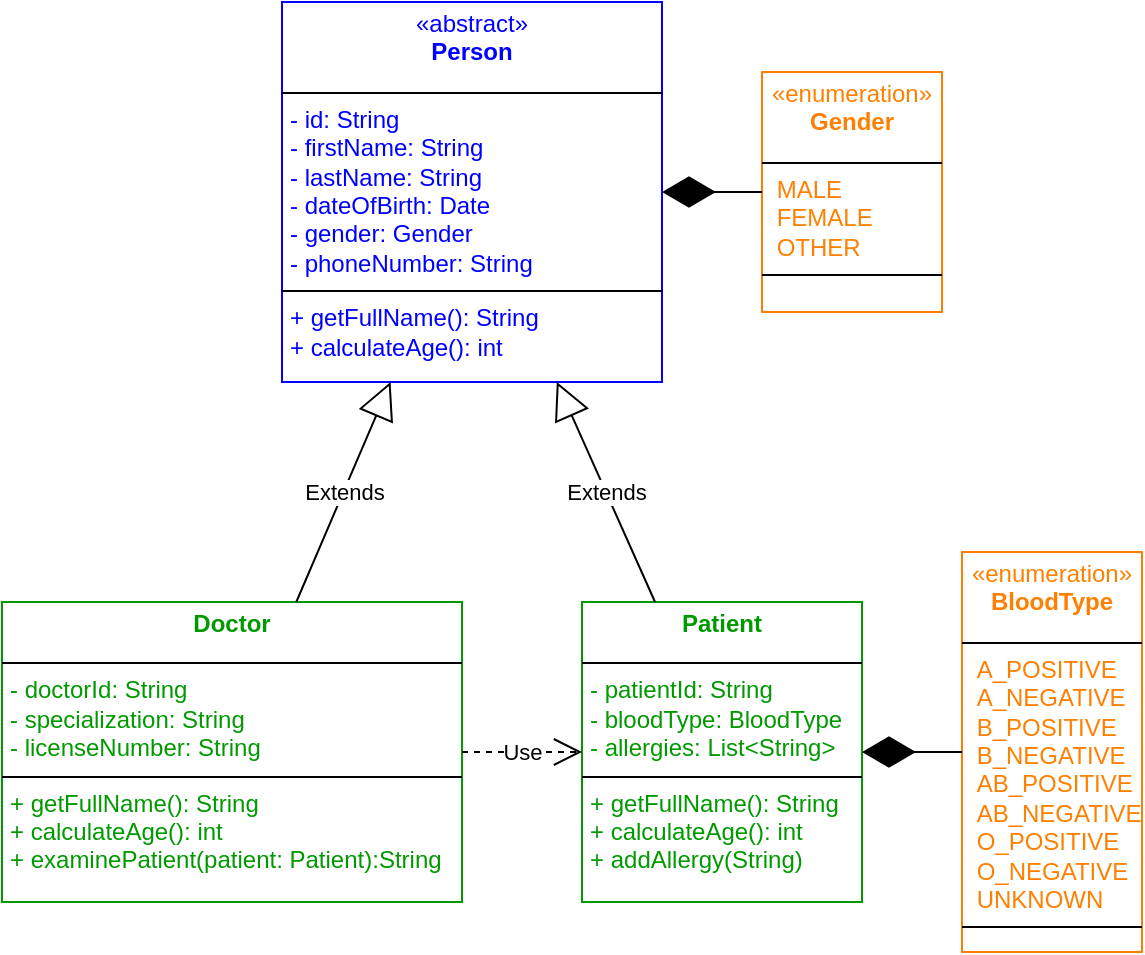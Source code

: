 <mxfile version="28.2.5">
  <diagram name="Страница — 1" id="XPojqk11kh-hMMRPMYDt">
    <mxGraphModel dx="280" dy="818" grid="1" gridSize="10" guides="1" tooltips="1" connect="1" arrows="1" fold="1" page="1" pageScale="1" pageWidth="827" pageHeight="1169" math="0" shadow="0">
      <root>
        <mxCell id="0" />
        <mxCell id="1" parent="0" />
        <mxCell id="mCPtaFAOJ0TVO9XsCDUP-1" value="&lt;p style=&quot;margin:0px;margin-top:4px;text-align:center;&quot;&gt;&lt;/p&gt;&lt;div style=&quot;text-align: center;&quot;&gt;&lt;font style=&quot;color: rgb(0, 0, 255);&quot;&gt;&lt;span style=&quot;background-color: transparent; text-align: left;&quot;&gt;«abstract&lt;/span&gt;&lt;span style=&quot;background-color: transparent; text-align: left;&quot;&gt;»&lt;/span&gt;&lt;/font&gt;&lt;/div&gt;&lt;div style=&quot;text-align: center;&quot;&gt;&lt;b style=&quot;background-color: transparent;&quot;&gt;&lt;font style=&quot;color: rgb(0, 0, 255);&quot;&gt;Person&lt;/font&gt;&lt;/b&gt;&lt;/div&gt;&lt;p&gt;&lt;/p&gt;&lt;hr size=&quot;1&quot; style=&quot;border-style:solid;&quot;&gt;&lt;p style=&quot;margin:0px;margin-left:4px;&quot;&gt;&lt;font style=&quot;color: rgb(0, 0, 255);&quot;&gt;- id: String&lt;br&gt;- firstName: String&lt;/font&gt;&lt;/p&gt;&lt;p style=&quot;margin:0px;margin-left:4px;&quot;&gt;&lt;font style=&quot;color: rgb(0, 0, 255);&quot;&gt;- lastName: String&lt;/font&gt;&lt;/p&gt;&lt;p style=&quot;margin:0px;margin-left:4px;&quot;&gt;&lt;font style=&quot;color: rgb(0, 0, 255);&quot;&gt;- dateOfBirth: Date&lt;/font&gt;&lt;/p&gt;&lt;p style=&quot;margin:0px;margin-left:4px;&quot;&gt;&lt;font style=&quot;color: rgb(0, 0, 255);&quot;&gt;- gender: Gender&lt;/font&gt;&lt;/p&gt;&lt;p style=&quot;margin:0px;margin-left:4px;&quot;&gt;&lt;font style=&quot;color: rgb(0, 0, 255);&quot;&gt;- phoneNumber: String&lt;/font&gt;&lt;/p&gt;&lt;hr size=&quot;1&quot; style=&quot;border-style:solid;&quot;&gt;&lt;p style=&quot;margin:0px;margin-left:4px;&quot;&gt;&lt;font style=&quot;color: rgb(0, 0, 255);&quot;&gt;+ getFullName(): String&lt;br&gt;+ calculateAge(): int&lt;/font&gt;&lt;/p&gt;" style="verticalAlign=top;align=left;overflow=fill;html=1;whiteSpace=wrap;strokeColor=#0000FF;" parent="1" vertex="1">
          <mxGeometry x="340" y="290" width="190" height="190" as="geometry" />
        </mxCell>
        <mxCell id="mCPtaFAOJ0TVO9XsCDUP-3" value="&lt;p style=&quot;margin:0px;margin-top:4px;text-align:center;&quot;&gt;&lt;/p&gt;&lt;div style=&quot;text-align: center;&quot;&gt;&lt;b style=&quot;background-color: transparent;&quot;&gt;&lt;font style=&quot;color: rgb(0, 153, 0);&quot;&gt;Patient&lt;/font&gt;&lt;/b&gt;&lt;/div&gt;&lt;p&gt;&lt;/p&gt;&lt;hr size=&quot;1&quot; style=&quot;border-style:solid;&quot;&gt;&lt;p style=&quot;margin:0px;margin-left:4px;&quot;&gt;&lt;font style=&quot;color: rgb(0, 153, 0);&quot;&gt;- patientId: String&lt;br&gt;- bloodType: BloodType&lt;/font&gt;&lt;/p&gt;&lt;p style=&quot;margin:0px;margin-left:4px;&quot;&gt;&lt;font style=&quot;color: rgb(0, 153, 0);&quot;&gt;- allergies: List&amp;lt;String&amp;gt;&lt;br&gt;&lt;/font&gt;&lt;/p&gt;&lt;hr size=&quot;1&quot; style=&quot;border-style:solid;&quot;&gt;&lt;p style=&quot;margin:0px;margin-left:4px;&quot;&gt;&lt;font style=&quot;color: rgb(0, 153, 0);&quot;&gt;+ getFullName(): String&lt;/font&gt;&lt;/p&gt;&lt;p style=&quot;margin:0px;margin-left:4px;&quot;&gt;&lt;font style=&quot;color: rgb(0, 153, 0);&quot;&gt;+ calculateAge(): int&lt;/font&gt;&lt;/p&gt;&lt;p style=&quot;margin:0px;margin-left:4px;&quot;&gt;&lt;font style=&quot;color: rgb(0, 153, 0);&quot;&gt;+ addAllergy(String)&lt;/font&gt;&lt;/p&gt;" style="verticalAlign=top;align=left;overflow=fill;html=1;whiteSpace=wrap;strokeColor=#009900;" parent="1" vertex="1">
          <mxGeometry x="490" y="590" width="140" height="150" as="geometry" />
        </mxCell>
        <mxCell id="mCPtaFAOJ0TVO9XsCDUP-4" value="&lt;p style=&quot;margin:0px;margin-top:4px;text-align:center;&quot;&gt;&lt;/p&gt;&lt;div style=&quot;text-align: center;&quot;&gt;&lt;font style=&quot;color: rgb(255, 128, 0);&quot;&gt;&lt;span style=&quot;background-color: transparent; text-align: left;&quot;&gt;«enumeration&lt;/span&gt;&lt;span style=&quot;background-color: transparent; text-align: left;&quot;&gt;»&lt;/span&gt;&lt;/font&gt;&lt;/div&gt;&lt;div style=&quot;text-align: center;&quot;&gt;&lt;b style=&quot;background-color: transparent;&quot;&gt;&lt;font style=&quot;color: rgb(255, 128, 0);&quot;&gt;Gender&lt;/font&gt;&lt;/b&gt;&lt;/div&gt;&lt;p&gt;&lt;/p&gt;&lt;hr size=&quot;1&quot; style=&quot;border-style:solid;&quot;&gt;&lt;p style=&quot;margin:0px;margin-left:4px;&quot;&gt;&lt;font style=&quot;color: rgb(255, 128, 0);&quot;&gt;&amp;nbsp;MALE&lt;br&gt;&amp;nbsp;FEMALE&lt;/font&gt;&lt;/p&gt;&lt;p style=&quot;margin:0px;margin-left:4px;&quot;&gt;&lt;font style=&quot;color: rgb(255, 128, 0);&quot;&gt;&amp;nbsp;OTHER&lt;/font&gt;&lt;/p&gt;&lt;hr size=&quot;1&quot; style=&quot;border-style:solid;&quot;&gt;&lt;p style=&quot;margin:0px;margin-left:4px;&quot;&gt;&lt;br&gt;&lt;/p&gt;" style="verticalAlign=top;align=left;overflow=fill;html=1;whiteSpace=wrap;strokeColor=#FF8000;" parent="1" vertex="1">
          <mxGeometry x="580" y="325" width="90" height="120" as="geometry" />
        </mxCell>
        <mxCell id="mCPtaFAOJ0TVO9XsCDUP-5" value="" style="endArrow=diamondThin;endFill=1;endSize=24;html=1;rounded=0;" parent="1" source="mCPtaFAOJ0TVO9XsCDUP-4" target="mCPtaFAOJ0TVO9XsCDUP-1" edge="1">
          <mxGeometry width="160" relative="1" as="geometry">
            <mxPoint x="470" y="570" as="sourcePoint" />
            <mxPoint x="630" y="570" as="targetPoint" />
          </mxGeometry>
        </mxCell>
        <mxCell id="mCPtaFAOJ0TVO9XsCDUP-6" value="&lt;p style=&quot;margin:0px;margin-top:4px;text-align:center;&quot;&gt;&lt;/p&gt;&lt;div style=&quot;text-align: center;&quot;&gt;&lt;font style=&quot;color: rgb(255, 128, 0);&quot;&gt;&lt;span style=&quot;background-color: transparent; text-align: left;&quot;&gt;«enumeration&lt;/span&gt;&lt;span style=&quot;background-color: transparent; text-align: left;&quot;&gt;»&lt;/span&gt;&lt;/font&gt;&lt;/div&gt;&lt;div style=&quot;text-align: center;&quot;&gt;&lt;b style=&quot;background-color: transparent;&quot;&gt;&lt;font style=&quot;color: rgb(255, 128, 0);&quot;&gt;BloodType&lt;/font&gt;&lt;/b&gt;&lt;/div&gt;&lt;p&gt;&lt;/p&gt;&lt;hr size=&quot;1&quot; style=&quot;border-style:solid;&quot;&gt;&lt;p style=&quot;margin:0px;margin-left:4px;&quot;&gt;&lt;font style=&quot;color: rgb(255, 128, 0);&quot;&gt;&amp;nbsp;A_POSITIVE&lt;br&gt;&lt;/font&gt;&lt;/p&gt;&lt;p style=&quot;margin:0px;margin-left:4px;&quot;&gt;&lt;font style=&quot;color: rgb(255, 128, 0);&quot;&gt;&amp;nbsp;A_NEGATIVE&lt;br&gt;&amp;nbsp;B_POSITIVE&lt;br&gt;&amp;nbsp;B_NEGATIVE&lt;br&gt;&amp;nbsp;AB_POSITIVE&lt;br&gt;&amp;nbsp;AB_NEGATIVE&lt;br&gt;&amp;nbsp;O_POSITIVE&lt;/font&gt;&lt;/p&gt;&lt;p style=&quot;margin:0px;margin-left:4px;&quot;&gt;&lt;font style=&quot;color: rgb(255, 128, 0);&quot;&gt;&amp;nbsp;O_NEGATIVE&lt;/font&gt;&lt;/p&gt;&lt;p style=&quot;margin:0px;margin-left:4px;&quot;&gt;&lt;font style=&quot;color: rgb(255, 128, 0);&quot;&gt;&amp;nbsp;UNKNOWN&lt;/font&gt;&lt;/p&gt;&lt;hr size=&quot;1&quot; style=&quot;border-style:solid;&quot;&gt;&lt;p style=&quot;margin:0px;margin-left:4px;&quot;&gt;&lt;br&gt;&lt;/p&gt;" style="verticalAlign=top;align=left;overflow=fill;html=1;whiteSpace=wrap;strokeColor=#FF8000;" parent="1" vertex="1">
          <mxGeometry x="680" y="565" width="90" height="200" as="geometry" />
        </mxCell>
        <mxCell id="mCPtaFAOJ0TVO9XsCDUP-7" value="" style="endArrow=diamondThin;endFill=1;endSize=24;html=1;rounded=0;" parent="1" source="mCPtaFAOJ0TVO9XsCDUP-6" target="mCPtaFAOJ0TVO9XsCDUP-3" edge="1">
          <mxGeometry width="160" relative="1" as="geometry">
            <mxPoint x="740" y="900" as="sourcePoint" />
            <mxPoint x="900" y="900" as="targetPoint" />
          </mxGeometry>
        </mxCell>
        <mxCell id="mCPtaFAOJ0TVO9XsCDUP-8" value="Extends" style="endArrow=block;endSize=16;endFill=0;html=1;rounded=0;" parent="1" source="mCPtaFAOJ0TVO9XsCDUP-3" target="mCPtaFAOJ0TVO9XsCDUP-1" edge="1">
          <mxGeometry width="160" relative="1" as="geometry">
            <mxPoint x="450" y="570" as="sourcePoint" />
            <mxPoint x="610" y="570" as="targetPoint" />
          </mxGeometry>
        </mxCell>
        <mxCell id="mCPtaFAOJ0TVO9XsCDUP-9" value="&lt;p style=&quot;margin:0px;margin-top:4px;text-align:center;&quot;&gt;&lt;/p&gt;&lt;div style=&quot;text-align: center;&quot;&gt;&lt;b&gt;&lt;font style=&quot;color: rgb(0, 153, 0);&quot;&gt;Doctor&lt;/font&gt;&lt;/b&gt;&lt;/div&gt;&lt;p&gt;&lt;/p&gt;&lt;hr size=&quot;1&quot; style=&quot;border-style:solid;&quot;&gt;&lt;p style=&quot;margin:0px;margin-left:4px;&quot;&gt;&lt;font style=&quot;color: rgb(0, 153, 0);&quot;&gt;- doctorId: String&lt;br&gt;- specialization: String&lt;/font&gt;&lt;/p&gt;&lt;p style=&quot;margin:0px;margin-left:4px;&quot;&gt;&lt;font style=&quot;color: rgb(0, 153, 0);&quot;&gt;- licenseNumber: String&lt;br&gt;&lt;/font&gt;&lt;/p&gt;&lt;hr size=&quot;1&quot; style=&quot;border-style:solid;&quot;&gt;&lt;p style=&quot;margin:0px;margin-left:4px;&quot;&gt;&lt;font style=&quot;color: rgb(0, 153, 0);&quot;&gt;+ getFullName(): String&lt;/font&gt;&lt;/p&gt;&lt;p style=&quot;margin:0px;margin-left:4px;&quot;&gt;&lt;font style=&quot;color: rgb(0, 153, 0);&quot;&gt;+ calculateAge(): int&lt;/font&gt;&lt;/p&gt;&lt;p style=&quot;margin:0px;margin-left:4px;&quot;&gt;&lt;font style=&quot;color: rgb(0, 153, 0);&quot;&gt;+ examinePatient(patient: Patient):String&lt;/font&gt;&lt;/p&gt;" style="verticalAlign=top;align=left;overflow=fill;html=1;whiteSpace=wrap;strokeColor=#009900;" parent="1" vertex="1">
          <mxGeometry x="200" y="590" width="230" height="150" as="geometry" />
        </mxCell>
        <mxCell id="mCPtaFAOJ0TVO9XsCDUP-10" value="Extends" style="endArrow=block;endSize=16;endFill=0;html=1;rounded=0;" parent="1" source="mCPtaFAOJ0TVO9XsCDUP-9" target="mCPtaFAOJ0TVO9XsCDUP-1" edge="1">
          <mxGeometry width="160" relative="1" as="geometry">
            <mxPoint x="360" y="570" as="sourcePoint" />
            <mxPoint x="520" y="570" as="targetPoint" />
          </mxGeometry>
        </mxCell>
        <mxCell id="mCPtaFAOJ0TVO9XsCDUP-11" value="Use" style="endArrow=open;endSize=12;dashed=1;html=1;rounded=0;" parent="1" source="mCPtaFAOJ0TVO9XsCDUP-9" target="mCPtaFAOJ0TVO9XsCDUP-3" edge="1">
          <mxGeometry width="160" relative="1" as="geometry">
            <mxPoint x="340" y="580" as="sourcePoint" />
            <mxPoint x="500" y="580" as="targetPoint" />
          </mxGeometry>
        </mxCell>
      </root>
    </mxGraphModel>
  </diagram>
</mxfile>
